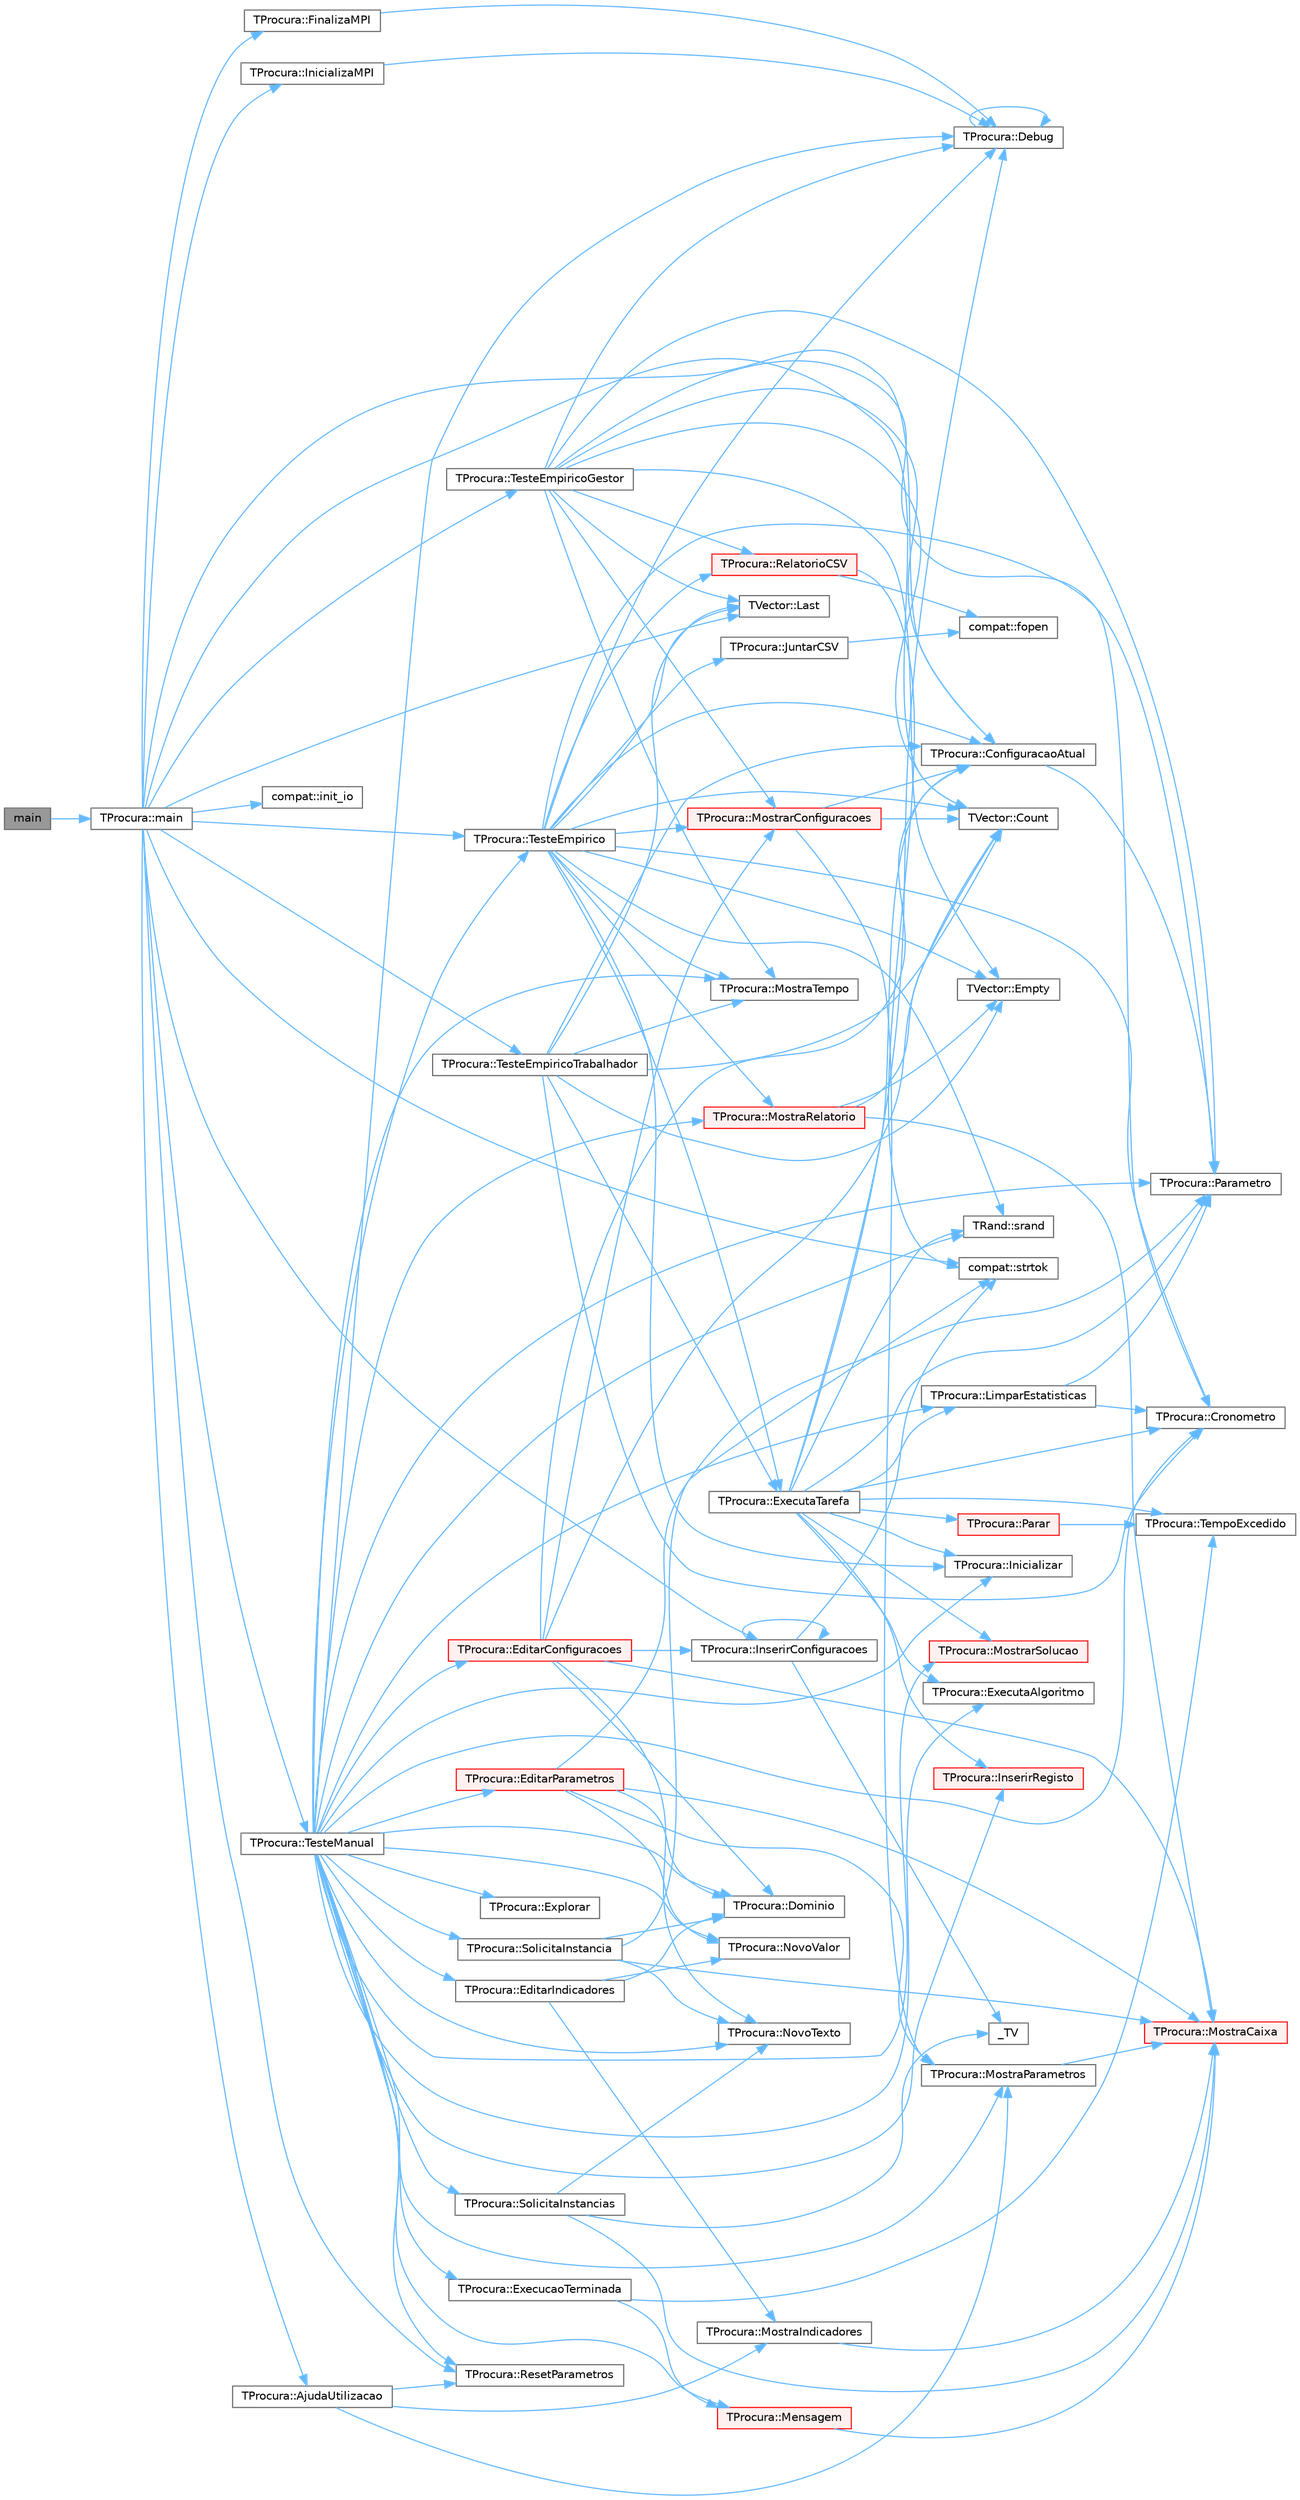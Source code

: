 digraph "main"
{
 // LATEX_PDF_SIZE
  bgcolor="transparent";
  edge [fontname=Helvetica,fontsize=10,labelfontname=Helvetica,labelfontsize=10];
  node [fontname=Helvetica,fontsize=10,shape=box,height=0.2,width=0.4];
  rankdir="LR";
  Node1 [id="Node000001",label="main",height=0.2,width=0.4,color="gray40", fillcolor="grey60", style="filled", fontcolor="black",tooltip=" "];
  Node1 -> Node2 [id="edge1_Node000001_Node000002",color="steelblue1",style="solid",tooltip=" "];
  Node2 [id="Node000002",label="TProcura::main",height=0.2,width=0.4,color="grey40", fillcolor="white", style="filled",URL="$classTProcura.html#aad1499e49cf6757569aeabd9c3fb2a8c",tooltip="Inicializa a interação com o utilizador."];
  Node2 -> Node3 [id="edge2_Node000002_Node000003",color="steelblue1",style="solid",tooltip=" "];
  Node3 [id="Node000003",label="TProcura::AjudaUtilizacao",height=0.2,width=0.4,color="grey40", fillcolor="white", style="filled",URL="$classTProcura.html#adc4d653fe0feb6033083adc5d19e7fb5",tooltip="Mostra ajuda de utilização do programa."];
  Node3 -> Node4 [id="edge3_Node000003_Node000004",color="steelblue1",style="solid",tooltip=" "];
  Node4 [id="Node000004",label="TProcura::MostraIndicadores",height=0.2,width=0.4,color="grey40", fillcolor="white", style="filled",URL="$classTProcura.html#a99f5cf1c59ce543a58d802a1ac907299",tooltip="Mostra os indicadores definidos."];
  Node4 -> Node5 [id="edge4_Node000004_Node000005",color="steelblue1",style="solid",tooltip=" "];
  Node5 [id="Node000005",label="TProcura::MostraCaixa",height=0.2,width=0.4,color="red", fillcolor="#FFF0F0", style="filled",URL="$classTProcura.html#a3496857ee1a91785fbb6ad45f5e9ddea",tooltip=" "];
  Node3 -> Node7 [id="edge5_Node000003_Node000007",color="steelblue1",style="solid",tooltip=" "];
  Node7 [id="Node000007",label="TProcura::MostraParametros",height=0.2,width=0.4,color="grey40", fillcolor="white", style="filled",URL="$classTProcura.html#ae7fa07f03b8e5a201e35023ba7724b82",tooltip="Mostra os parâmetros atuais."];
  Node7 -> Node5 [id="edge6_Node000007_Node000005",color="steelblue1",style="solid",tooltip=" "];
  Node3 -> Node8 [id="edge7_Node000003_Node000008",color="steelblue1",style="solid",tooltip=" "];
  Node8 [id="Node000008",label="TProcura::ResetParametros",height=0.2,width=0.4,color="grey40", fillcolor="white", style="filled",URL="$classTProcura.html#a6b870a79b10bf2523bdb37c4b06bb871",tooltip="Inicializa os parametros, indicadores e instâncias."];
  Node2 -> Node9 [id="edge8_Node000002_Node000009",color="steelblue1",style="solid",tooltip=" "];
  Node9 [id="Node000009",label="TProcura::ConfiguracaoAtual",height=0.2,width=0.4,color="grey40", fillcolor="white", style="filled",URL="$classTProcura.html#ac1d9f06b12765a02290050af15463186",tooltip="Grava ou lê a configuração atual."];
  Node9 -> Node10 [id="edge9_Node000009_Node000010",color="steelblue1",style="solid",tooltip=" "];
  Node10 [id="Node000010",label="TProcura::Parametro",height=0.2,width=0.4,color="grey40", fillcolor="white", style="filled",URL="$classTProcura.html#a0e9e692f29af8a5d5279a8647c800437",tooltip=" "];
  Node2 -> Node11 [id="edge10_Node000002_Node000011",color="steelblue1",style="solid",tooltip=" "];
  Node11 [id="Node000011",label="TVector::Count",height=0.2,width=0.4,color="grey40", fillcolor="white", style="filled",URL="$classTVector.html#ac3c744d84543ca6e32859eb7dfccfeef",tooltip=" "];
  Node2 -> Node12 [id="edge11_Node000002_Node000012",color="steelblue1",style="solid",tooltip=" "];
  Node12 [id="Node000012",label="TProcura::FinalizaMPI",height=0.2,width=0.4,color="grey40", fillcolor="white", style="filled",URL="$classTProcura.html#a5f946d1f7a89ca3c50fbb80477966607",tooltip="Finaliza o ambiente MPI, se aplicável."];
  Node12 -> Node13 [id="edge12_Node000012_Node000013",color="steelblue1",style="solid",tooltip=" "];
  Node13 [id="Node000013",label="TProcura::Debug",height=0.2,width=0.4,color="grey40", fillcolor="white", style="filled",URL="$classTProcura.html#a0c5676c1b54ab6bdc1045b98aeafe456",tooltip="Mostra o estado no ecrã, para debug."];
  Node13 -> Node13 [id="edge13_Node000013_Node000013",color="steelblue1",style="solid",tooltip=" "];
  Node2 -> Node14 [id="edge14_Node000002_Node000014",color="steelblue1",style="solid",tooltip=" "];
  Node14 [id="Node000014",label="TProcura::InicializaMPI",height=0.2,width=0.4,color="grey40", fillcolor="white", style="filled",URL="$classTProcura.html#a99028e43382ddefb3660942deb95608d",tooltip="Inicializa o ambiente MPI, se aplicável."];
  Node14 -> Node13 [id="edge15_Node000014_Node000013",color="steelblue1",style="solid",tooltip=" "];
  Node2 -> Node15 [id="edge16_Node000002_Node000015",color="steelblue1",style="solid",tooltip=" "];
  Node15 [id="Node000015",label="compat::init_io",height=0.2,width=0.4,color="grey40", fillcolor="white", style="filled",URL="$namespacecompat.html#a4458d9a13083e2a6ae1b6c659c4043cc",tooltip=" "];
  Node2 -> Node16 [id="edge17_Node000002_Node000016",color="steelblue1",style="solid",tooltip=" "];
  Node16 [id="Node000016",label="TProcura::InserirConfiguracoes",height=0.2,width=0.4,color="grey40", fillcolor="white", style="filled",URL="$classTProcura.html#a662c7ff8ba62bb5745a7ee0ec92eea13",tooltip="Insere configurações a partir de uma string."];
  Node16 -> Node17 [id="edge18_Node000016_Node000017",color="steelblue1",style="solid",tooltip=" "];
  Node17 [id="Node000017",label="_TV",height=0.2,width=0.4,color="grey40", fillcolor="white", style="filled",URL="$TVector_8h.html#a442726d787e600d83bb1f358840dcb3a",tooltip=" "];
  Node16 -> Node16 [id="edge19_Node000016_Node000016",color="steelblue1",style="solid",tooltip=" "];
  Node16 -> Node18 [id="edge20_Node000016_Node000018",color="steelblue1",style="solid",tooltip=" "];
  Node18 [id="Node000018",label="compat::strtok",height=0.2,width=0.4,color="grey40", fillcolor="white", style="filled",URL="$namespacecompat.html#a342aea1a38c4383aedcc7fea5e68048a",tooltip=" "];
  Node2 -> Node19 [id="edge21_Node000002_Node000019",color="steelblue1",style="solid",tooltip=" "];
  Node19 [id="Node000019",label="TVector::Last",height=0.2,width=0.4,color="grey40", fillcolor="white", style="filled",URL="$classTVector.html#aa304d639c79ef2842f9951846c6292e3",tooltip=" "];
  Node2 -> Node8 [id="edge22_Node000002_Node000008",color="steelblue1",style="solid",tooltip=" "];
  Node2 -> Node18 [id="edge23_Node000002_Node000018",color="steelblue1",style="solid",tooltip=" "];
  Node2 -> Node20 [id="edge24_Node000002_Node000020",color="steelblue1",style="solid",tooltip=" "];
  Node20 [id="Node000020",label="TProcura::TesteEmpirico",height=0.2,width=0.4,color="grey40", fillcolor="white", style="filled",URL="$classTProcura.html#ae98922e2f7f8bb6e487af0a1e4f84336",tooltip="Executa testes empíricos, em todas as configurações guardadas, nas instâncias selecionadas."];
  Node20 -> Node9 [id="edge25_Node000020_Node000009",color="steelblue1",style="solid",tooltip=" "];
  Node20 -> Node11 [id="edge26_Node000020_Node000011",color="steelblue1",style="solid",tooltip=" "];
  Node20 -> Node21 [id="edge27_Node000020_Node000021",color="steelblue1",style="solid",tooltip=" "];
  Node21 [id="Node000021",label="TProcura::Cronometro",height=0.2,width=0.4,color="grey40", fillcolor="white", style="filled",URL="$classTProcura.html#adb09aa964fe750da7a383318cd0f48a0",tooltip="retorna o tempo em segundos desde que o cronómetro foi inicializado"];
  Node20 -> Node13 [id="edge28_Node000020_Node000013",color="steelblue1",style="solid",tooltip=" "];
  Node20 -> Node22 [id="edge29_Node000020_Node000022",color="steelblue1",style="solid",tooltip=" "];
  Node22 [id="Node000022",label="TVector::Empty",height=0.2,width=0.4,color="grey40", fillcolor="white", style="filled",URL="$classTVector.html#a4f242a23bca606a1d0c8f75115b1fde9",tooltip=" "];
  Node20 -> Node23 [id="edge30_Node000020_Node000023",color="steelblue1",style="solid",tooltip=" "];
  Node23 [id="Node000023",label="TProcura::ExecutaTarefa",height=0.2,width=0.4,color="grey40", fillcolor="white", style="filled",URL="$classTProcura.html#a2c3c5fdff8277b04a219156dec0f068b",tooltip="Executa uma tarefa num teste empírico."];
  Node23 -> Node9 [id="edge31_Node000023_Node000009",color="steelblue1",style="solid",tooltip=" "];
  Node23 -> Node21 [id="edge32_Node000023_Node000021",color="steelblue1",style="solid",tooltip=" "];
  Node23 -> Node13 [id="edge33_Node000023_Node000013",color="steelblue1",style="solid",tooltip=" "];
  Node23 -> Node24 [id="edge34_Node000023_Node000024",color="steelblue1",style="solid",tooltip=" "];
  Node24 [id="Node000024",label="TProcura::ExecutaAlgoritmo",height=0.2,width=0.4,color="grey40", fillcolor="white", style="filled",URL="$classTProcura.html#a1297806db02da2a44794883a6f427965",tooltip="Executa o algoritmo com os parametros atuais."];
  Node23 -> Node25 [id="edge35_Node000023_Node000025",color="steelblue1",style="solid",tooltip=" "];
  Node25 [id="Node000025",label="TProcura::Inicializar",height=0.2,width=0.4,color="grey40", fillcolor="white", style="filled",URL="$classTProcura.html#a1af0e64ed79d99972d8d48fadf839f43",tooltip="Coloca o objecto no estado inicial da procura."];
  Node23 -> Node26 [id="edge36_Node000023_Node000026",color="steelblue1",style="solid",tooltip=" "];
  Node26 [id="Node000026",label="TProcura::InserirRegisto",height=0.2,width=0.4,color="red", fillcolor="#FFF0F0", style="filled",URL="$classTProcura.html#acd7a254a5057023a21b9909053c36f24",tooltip="Insere um novo registo de resultados."];
  Node23 -> Node30 [id="edge37_Node000023_Node000030",color="steelblue1",style="solid",tooltip=" "];
  Node30 [id="Node000030",label="TProcura::LimparEstatisticas",height=0.2,width=0.4,color="grey40", fillcolor="white", style="filled",URL="$classTProcura.html#ae82e7be02923531e7ead26b1b25cec0f",tooltip="Chapar antes da execução do algoritmo. Limpa valores estatísticos, e fixa o instante limite de tempo ..."];
  Node30 -> Node21 [id="edge38_Node000030_Node000021",color="steelblue1",style="solid",tooltip=" "];
  Node30 -> Node10 [id="edge39_Node000030_Node000010",color="steelblue1",style="solid",tooltip=" "];
  Node23 -> Node31 [id="edge40_Node000023_Node000031",color="steelblue1",style="solid",tooltip=" "];
  Node31 [id="Node000031",label="TProcura::MostrarSolucao",height=0.2,width=0.4,color="red", fillcolor="#FFF0F0", style="filled",URL="$classTProcura.html#a014a294d094430b113ffb36e64a74d97",tooltip="definir para visualizar a solução"];
  Node23 -> Node10 [id="edge41_Node000023_Node000010",color="steelblue1",style="solid",tooltip=" "];
  Node23 -> Node32 [id="edge42_Node000023_Node000032",color="steelblue1",style="solid",tooltip=" "];
  Node32 [id="Node000032",label="TProcura::Parar",height=0.2,width=0.4,color="red", fillcolor="#FFF0F0", style="filled",URL="$classTProcura.html#a7952e187e1b0ae0ca52edab157223179",tooltip="Verifica se a procura deve ser interrompida."];
  Node32 -> Node34 [id="edge43_Node000032_Node000034",color="steelblue1",style="solid",tooltip=" "];
  Node34 [id="Node000034",label="TProcura::TempoExcedido",height=0.2,width=0.4,color="grey40", fillcolor="white", style="filled",URL="$classTProcura.html#afa3015ac104b603930d3f60a34c09fff",tooltip=" "];
  Node23 -> Node35 [id="edge44_Node000023_Node000035",color="steelblue1",style="solid",tooltip=" "];
  Node35 [id="Node000035",label="TRand::srand",height=0.2,width=0.4,color="grey40", fillcolor="white", style="filled",URL="$namespaceTRand.html#ad0b319d6f58ab6820b001b4e3d3ae245",tooltip="Inicializa a semente da geração pseudo-aleatória."];
  Node23 -> Node34 [id="edge45_Node000023_Node000034",color="steelblue1",style="solid",tooltip=" "];
  Node20 -> Node25 [id="edge46_Node000020_Node000025",color="steelblue1",style="solid",tooltip=" "];
  Node20 -> Node36 [id="edge47_Node000020_Node000036",color="steelblue1",style="solid",tooltip=" "];
  Node36 [id="Node000036",label="TProcura::JuntarCSV",height=0.2,width=0.4,color="grey40", fillcolor="white", style="filled",URL="$classTProcura.html#aa47aff45144b528adaecdb654c498844",tooltip="Juntar ficheiros CSV gerados por diferentes processos MPI em um único ficheiro."];
  Node36 -> Node37 [id="edge48_Node000036_Node000037",color="steelblue1",style="solid",tooltip=" "];
  Node37 [id="Node000037",label="compat::fopen",height=0.2,width=0.4,color="grey40", fillcolor="white", style="filled",URL="$namespacecompat.html#a00b22acc72899dbcb64f43ad8ec8b41d",tooltip=" "];
  Node20 -> Node19 [id="edge49_Node000020_Node000019",color="steelblue1",style="solid",tooltip=" "];
  Node20 -> Node38 [id="edge50_Node000020_Node000038",color="steelblue1",style="solid",tooltip=" "];
  Node38 [id="Node000038",label="TProcura::MostrarConfiguracoes",height=0.2,width=0.4,color="red", fillcolor="#FFF0F0", style="filled",URL="$classTProcura.html#a3332047124784be2fc7af575a5f7f8b5",tooltip="Mostra as configurações disponíveis."];
  Node38 -> Node9 [id="edge51_Node000038_Node000009",color="steelblue1",style="solid",tooltip=" "];
  Node38 -> Node11 [id="edge52_Node000038_Node000011",color="steelblue1",style="solid",tooltip=" "];
  Node38 -> Node7 [id="edge53_Node000038_Node000007",color="steelblue1",style="solid",tooltip=" "];
  Node20 -> Node40 [id="edge54_Node000020_Node000040",color="steelblue1",style="solid",tooltip=" "];
  Node40 [id="Node000040",label="TProcura::MostraRelatorio",height=0.2,width=0.4,color="red", fillcolor="#FFF0F0", style="filled",URL="$classTProcura.html#a8efec796677c8e25ad8bdb56a1082e2d",tooltip="Mostra um relatório dos resultados."];
  Node40 -> Node11 [id="edge55_Node000040_Node000011",color="steelblue1",style="solid",tooltip=" "];
  Node40 -> Node22 [id="edge56_Node000040_Node000022",color="steelblue1",style="solid",tooltip=" "];
  Node40 -> Node5 [id="edge57_Node000040_Node000005",color="steelblue1",style="solid",tooltip=" "];
  Node20 -> Node46 [id="edge58_Node000020_Node000046",color="steelblue1",style="solid",tooltip=" "];
  Node46 [id="Node000046",label="TProcura::MostraTempo",height=0.2,width=0.4,color="grey40", fillcolor="white", style="filled",URL="$classTProcura.html#a3bfb17b3b826cc2f593f950a227c3049",tooltip="Mostra tempo num formato humano."];
  Node20 -> Node10 [id="edge59_Node000020_Node000010",color="steelblue1",style="solid",tooltip=" "];
  Node20 -> Node47 [id="edge60_Node000020_Node000047",color="steelblue1",style="solid",tooltip=" "];
  Node47 [id="Node000047",label="TProcura::RelatorioCSV",height=0.2,width=0.4,color="red", fillcolor="#FFF0F0", style="filled",URL="$classTProcura.html#ab29731e4c9c1d57ccf72740d7d96ec32",tooltip="Gera um relatório CSV com os resultados."];
  Node47 -> Node37 [id="edge61_Node000047_Node000037",color="steelblue1",style="solid",tooltip=" "];
  Node47 -> Node18 [id="edge62_Node000047_Node000018",color="steelblue1",style="solid",tooltip=" "];
  Node20 -> Node35 [id="edge63_Node000020_Node000035",color="steelblue1",style="solid",tooltip=" "];
  Node2 -> Node49 [id="edge64_Node000002_Node000049",color="steelblue1",style="solid",tooltip=" "];
  Node49 [id="Node000049",label="TProcura::TesteEmpiricoGestor",height=0.2,width=0.4,color="grey40", fillcolor="white", style="filled",URL="$classTProcura.html#afd7217164b5ffce15f1949138f469fdb",tooltip="Teste empírico com modo mestre-escravo (este é o mestre)"];
  Node49 -> Node9 [id="edge65_Node000049_Node000009",color="steelblue1",style="solid",tooltip=" "];
  Node49 -> Node11 [id="edge66_Node000049_Node000011",color="steelblue1",style="solid",tooltip=" "];
  Node49 -> Node21 [id="edge67_Node000049_Node000021",color="steelblue1",style="solid",tooltip=" "];
  Node49 -> Node13 [id="edge68_Node000049_Node000013",color="steelblue1",style="solid",tooltip=" "];
  Node49 -> Node22 [id="edge69_Node000049_Node000022",color="steelblue1",style="solid",tooltip=" "];
  Node49 -> Node19 [id="edge70_Node000049_Node000019",color="steelblue1",style="solid",tooltip=" "];
  Node49 -> Node38 [id="edge71_Node000049_Node000038",color="steelblue1",style="solid",tooltip=" "];
  Node49 -> Node46 [id="edge72_Node000049_Node000046",color="steelblue1",style="solid",tooltip=" "];
  Node49 -> Node10 [id="edge73_Node000049_Node000010",color="steelblue1",style="solid",tooltip=" "];
  Node49 -> Node47 [id="edge74_Node000049_Node000047",color="steelblue1",style="solid",tooltip=" "];
  Node2 -> Node50 [id="edge75_Node000002_Node000050",color="steelblue1",style="solid",tooltip=" "];
  Node50 [id="Node000050",label="TProcura::TesteEmpiricoTrabalhador",height=0.2,width=0.4,color="grey40", fillcolor="white", style="filled",URL="$classTProcura.html#a1b444fbb9aa1d6bf3df277df3f289587",tooltip="Teste empírico com modo mestre-escravo (este é o escravo)"];
  Node50 -> Node9 [id="edge76_Node000050_Node000009",color="steelblue1",style="solid",tooltip=" "];
  Node50 -> Node11 [id="edge77_Node000050_Node000011",color="steelblue1",style="solid",tooltip=" "];
  Node50 -> Node21 [id="edge78_Node000050_Node000021",color="steelblue1",style="solid",tooltip=" "];
  Node50 -> Node22 [id="edge79_Node000050_Node000022",color="steelblue1",style="solid",tooltip=" "];
  Node50 -> Node23 [id="edge80_Node000050_Node000023",color="steelblue1",style="solid",tooltip=" "];
  Node50 -> Node19 [id="edge81_Node000050_Node000019",color="steelblue1",style="solid",tooltip=" "];
  Node50 -> Node46 [id="edge82_Node000050_Node000046",color="steelblue1",style="solid",tooltip=" "];
  Node2 -> Node51 [id="edge83_Node000002_Node000051",color="steelblue1",style="solid",tooltip=" "];
  Node51 [id="Node000051",label="TProcura::TesteManual",height=0.2,width=0.4,color="grey40", fillcolor="white", style="filled",URL="$classTProcura.html#a5fdf4e8f76e59eb83fbc274fa61e34af",tooltip="Inicializa a interação com o utilizador."];
  Node51 -> Node21 [id="edge84_Node000051_Node000021",color="steelblue1",style="solid",tooltip=" "];
  Node51 -> Node13 [id="edge85_Node000051_Node000013",color="steelblue1",style="solid",tooltip=" "];
  Node51 -> Node52 [id="edge86_Node000051_Node000052",color="steelblue1",style="solid",tooltip=" "];
  Node52 [id="Node000052",label="TProcura::Dominio",height=0.2,width=0.4,color="grey40", fillcolor="white", style="filled",URL="$classTProcura.html#a12cd67e1b86ed4d6a6c47c652c0cd9bf",tooltip="Limita o domínio de um parâmetro inteiro."];
  Node51 -> Node53 [id="edge87_Node000051_Node000053",color="steelblue1",style="solid",tooltip=" "];
  Node53 [id="Node000053",label="TProcura::EditarConfiguracoes",height=0.2,width=0.4,color="red", fillcolor="#FFF0F0", style="filled",URL="$classTProcura.html#ae559b54c7ff363280df914fec988794f",tooltip="Permite ao utilizador editar as configurações."];
  Node53 -> Node9 [id="edge88_Node000053_Node000009",color="steelblue1",style="solid",tooltip=" "];
  Node53 -> Node11 [id="edge89_Node000053_Node000011",color="steelblue1",style="solid",tooltip=" "];
  Node53 -> Node52 [id="edge90_Node000053_Node000052",color="steelblue1",style="solid",tooltip=" "];
  Node53 -> Node16 [id="edge91_Node000053_Node000016",color="steelblue1",style="solid",tooltip=" "];
  Node53 -> Node5 [id="edge92_Node000053_Node000005",color="steelblue1",style="solid",tooltip=" "];
  Node53 -> Node38 [id="edge93_Node000053_Node000038",color="steelblue1",style="solid",tooltip=" "];
  Node53 -> Node56 [id="edge94_Node000053_Node000056",color="steelblue1",style="solid",tooltip=" "];
  Node56 [id="Node000056",label="TProcura::NovoTexto",height=0.2,width=0.4,color="grey40", fillcolor="white", style="filled",URL="$classTProcura.html#a17fa21564876d313f79b4376ce7366a1",tooltip=" "];
  Node51 -> Node57 [id="edge95_Node000051_Node000057",color="steelblue1",style="solid",tooltip=" "];
  Node57 [id="Node000057",label="TProcura::EditarIndicadores",height=0.2,width=0.4,color="grey40", fillcolor="white", style="filled",URL="$classTProcura.html#a8f5d1ccb82a33db762fbb8400eeacf39",tooltip="Permite ao utilizador editar os indicadores a utilizar."];
  Node57 -> Node52 [id="edge96_Node000057_Node000052",color="steelblue1",style="solid",tooltip=" "];
  Node57 -> Node4 [id="edge97_Node000057_Node000004",color="steelblue1",style="solid",tooltip=" "];
  Node57 -> Node58 [id="edge98_Node000057_Node000058",color="steelblue1",style="solid",tooltip=" "];
  Node58 [id="Node000058",label="TProcura::NovoValor",height=0.2,width=0.4,color="grey40", fillcolor="white", style="filled",URL="$classTProcura.html#a9918a19f3cead7c9c6bd28f19ff31b0e",tooltip=" "];
  Node51 -> Node59 [id="edge99_Node000051_Node000059",color="steelblue1",style="solid",tooltip=" "];
  Node59 [id="Node000059",label="TProcura::EditarParametros",height=0.2,width=0.4,color="red", fillcolor="#FFF0F0", style="filled",URL="$classTProcura.html#ab044dca559e3c04e5cec68647af2c7c4",tooltip="Permite ao utilizador editar os parâmetros."];
  Node59 -> Node52 [id="edge100_Node000059_Node000052",color="steelblue1",style="solid",tooltip=" "];
  Node59 -> Node5 [id="edge101_Node000059_Node000005",color="steelblue1",style="solid",tooltip=" "];
  Node59 -> Node7 [id="edge102_Node000059_Node000007",color="steelblue1",style="solid",tooltip=" "];
  Node59 -> Node58 [id="edge103_Node000059_Node000058",color="steelblue1",style="solid",tooltip=" "];
  Node59 -> Node10 [id="edge104_Node000059_Node000010",color="steelblue1",style="solid",tooltip=" "];
  Node51 -> Node60 [id="edge105_Node000051_Node000060",color="steelblue1",style="solid",tooltip=" "];
  Node60 [id="Node000060",label="TProcura::ExecucaoTerminada",height=0.2,width=0.4,color="grey40", fillcolor="white", style="filled",URL="$classTProcura.html#a86985c8dc9a0e0bd375a4148f6ea6de7",tooltip="Chamar após a execução do algoritmo. Grava o tempo consumido."];
  Node60 -> Node61 [id="edge106_Node000060_Node000061",color="steelblue1",style="solid",tooltip=" "];
  Node61 [id="Node000061",label="TProcura::Mensagem",height=0.2,width=0.4,color="red", fillcolor="#FFF0F0", style="filled",URL="$classTProcura.html#a8367fcda807ebad51f2475eba9adf3a3",tooltip=" "];
  Node61 -> Node5 [id="edge107_Node000061_Node000005",color="steelblue1",style="solid",tooltip=" "];
  Node60 -> Node34 [id="edge108_Node000060_Node000034",color="steelblue1",style="solid",tooltip=" "];
  Node51 -> Node24 [id="edge109_Node000051_Node000024",color="steelblue1",style="solid",tooltip=" "];
  Node51 -> Node62 [id="edge110_Node000051_Node000062",color="steelblue1",style="solid",tooltip=" "];
  Node62 [id="Node000062",label="TProcura::Explorar",height=0.2,width=0.4,color="grey40", fillcolor="white", style="filled",URL="$classTProcura.html#abd93e2ba1f58d3ee7bef74845cee99fb",tooltip="definir para explorar manualmente os dados (não definido em TProcura, apenas em TProcuraConstrutiva)"];
  Node51 -> Node25 [id="edge111_Node000051_Node000025",color="steelblue1",style="solid",tooltip=" "];
  Node51 -> Node26 [id="edge112_Node000051_Node000026",color="steelblue1",style="solid",tooltip=" "];
  Node51 -> Node30 [id="edge113_Node000051_Node000030",color="steelblue1",style="solid",tooltip=" "];
  Node51 -> Node61 [id="edge114_Node000051_Node000061",color="steelblue1",style="solid",tooltip=" "];
  Node51 -> Node7 [id="edge115_Node000051_Node000007",color="steelblue1",style="solid",tooltip=" "];
  Node51 -> Node40 [id="edge116_Node000051_Node000040",color="steelblue1",style="solid",tooltip=" "];
  Node51 -> Node31 [id="edge117_Node000051_Node000031",color="steelblue1",style="solid",tooltip=" "];
  Node51 -> Node46 [id="edge118_Node000051_Node000046",color="steelblue1",style="solid",tooltip=" "];
  Node51 -> Node56 [id="edge119_Node000051_Node000056",color="steelblue1",style="solid",tooltip=" "];
  Node51 -> Node58 [id="edge120_Node000051_Node000058",color="steelblue1",style="solid",tooltip=" "];
  Node51 -> Node10 [id="edge121_Node000051_Node000010",color="steelblue1",style="solid",tooltip=" "];
  Node51 -> Node8 [id="edge122_Node000051_Node000008",color="steelblue1",style="solid",tooltip=" "];
  Node51 -> Node63 [id="edge123_Node000051_Node000063",color="steelblue1",style="solid",tooltip=" "];
  Node63 [id="Node000063",label="TProcura::SolicitaInstancia",height=0.2,width=0.4,color="grey40", fillcolor="white", style="filled",URL="$classTProcura.html#ae9f0b921a171a110e6a6fcc209332635",tooltip="Solicita ao utilizador o ID da instância a utilizar, permitindo alterar também o prefixo do ficheiro."];
  Node63 -> Node52 [id="edge124_Node000063_Node000052",color="steelblue1",style="solid",tooltip=" "];
  Node63 -> Node5 [id="edge125_Node000063_Node000005",color="steelblue1",style="solid",tooltip=" "];
  Node63 -> Node56 [id="edge126_Node000063_Node000056",color="steelblue1",style="solid",tooltip=" "];
  Node63 -> Node18 [id="edge127_Node000063_Node000018",color="steelblue1",style="solid",tooltip=" "];
  Node51 -> Node64 [id="edge128_Node000051_Node000064",color="steelblue1",style="solid",tooltip=" "];
  Node64 [id="Node000064",label="TProcura::SolicitaInstancias",height=0.2,width=0.4,color="grey40", fillcolor="white", style="filled",URL="$classTProcura.html#a6941386b767d6f0723c6eb9d27241d69",tooltip="Solicita ao utilizador uma lista de instâncias."];
  Node64 -> Node17 [id="edge129_Node000064_Node000017",color="steelblue1",style="solid",tooltip=" "];
  Node64 -> Node5 [id="edge130_Node000064_Node000005",color="steelblue1",style="solid",tooltip=" "];
  Node64 -> Node56 [id="edge131_Node000064_Node000056",color="steelblue1",style="solid",tooltip=" "];
  Node51 -> Node35 [id="edge132_Node000051_Node000035",color="steelblue1",style="solid",tooltip=" "];
  Node51 -> Node20 [id="edge133_Node000051_Node000020",color="steelblue1",style="solid",tooltip=" "];
}
